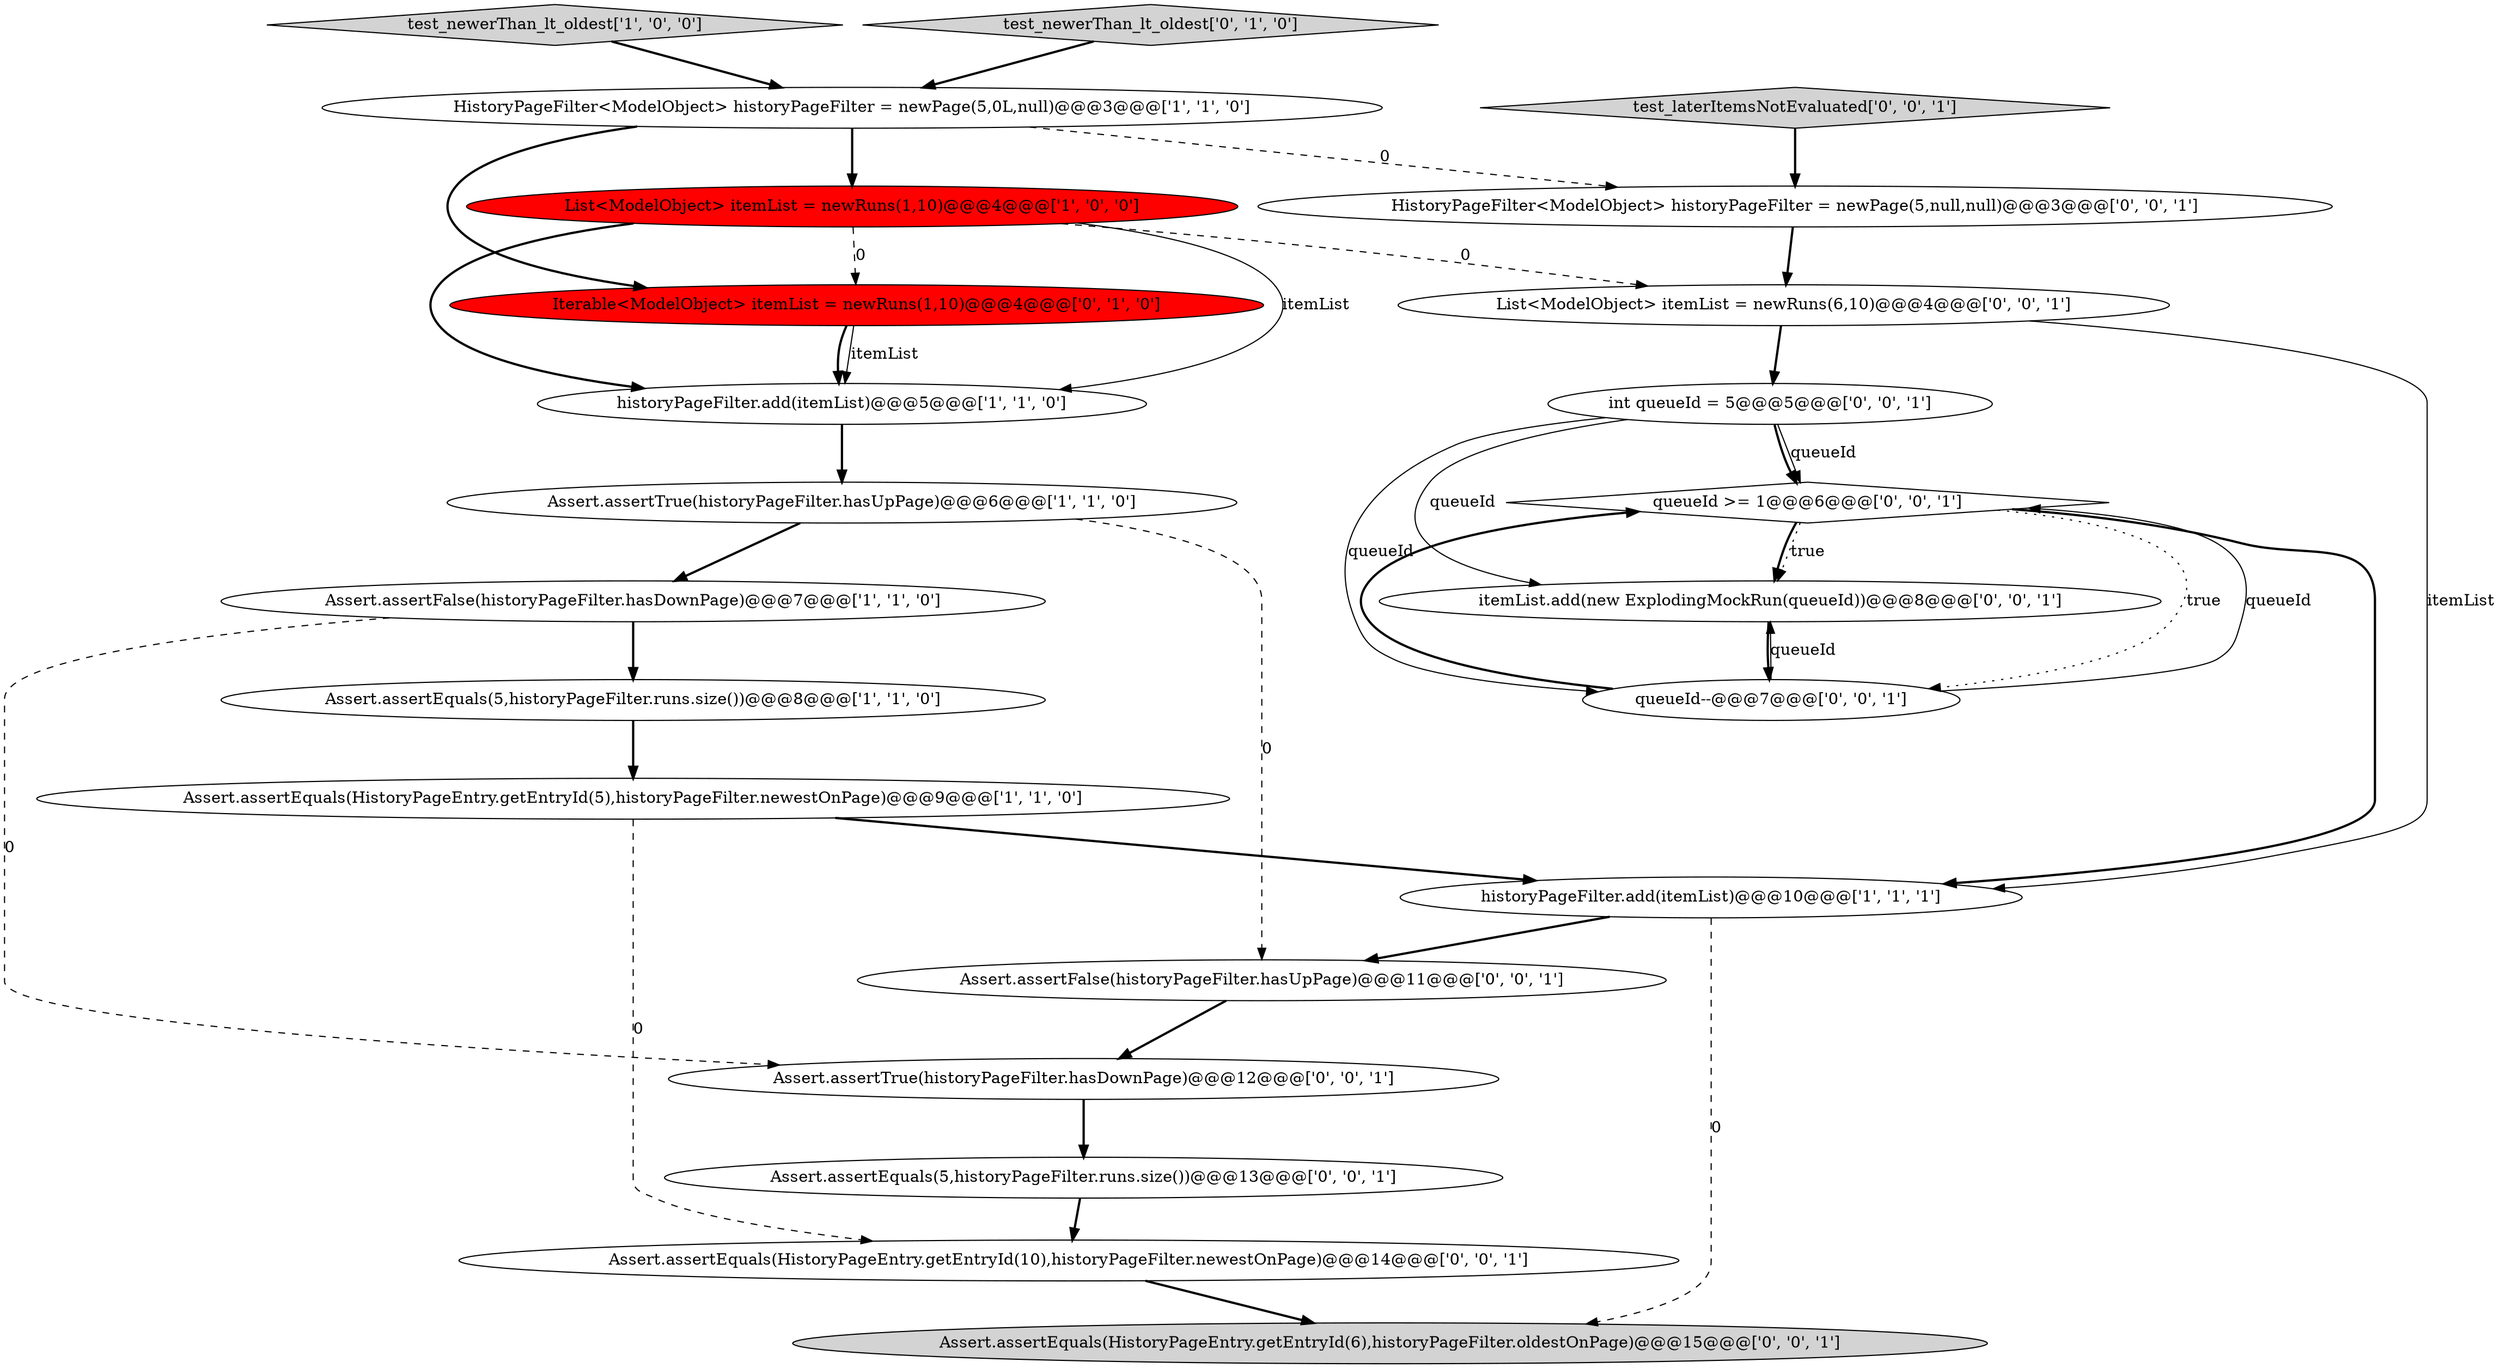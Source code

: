 digraph {
5 [style = filled, label = "test_newerThan_lt_oldest['1', '0', '0']", fillcolor = lightgray, shape = diamond image = "AAA0AAABBB1BBB"];
8 [style = filled, label = "List<ModelObject> itemList = newRuns(1,10)@@@4@@@['1', '0', '0']", fillcolor = red, shape = ellipse image = "AAA1AAABBB1BBB"];
18 [style = filled, label = "Assert.assertEquals(HistoryPageEntry.getEntryId(10),historyPageFilter.newestOnPage)@@@14@@@['0', '0', '1']", fillcolor = white, shape = ellipse image = "AAA0AAABBB3BBB"];
17 [style = filled, label = "Assert.assertFalse(historyPageFilter.hasUpPage)@@@11@@@['0', '0', '1']", fillcolor = white, shape = ellipse image = "AAA0AAABBB3BBB"];
6 [style = filled, label = "historyPageFilter.add(itemList)@@@5@@@['1', '1', '0']", fillcolor = white, shape = ellipse image = "AAA0AAABBB1BBB"];
19 [style = filled, label = "Assert.assertEquals(HistoryPageEntry.getEntryId(6),historyPageFilter.oldestOnPage)@@@15@@@['0', '0', '1']", fillcolor = lightgray, shape = ellipse image = "AAA0AAABBB3BBB"];
20 [style = filled, label = "Assert.assertTrue(historyPageFilter.hasDownPage)@@@12@@@['0', '0', '1']", fillcolor = white, shape = ellipse image = "AAA0AAABBB3BBB"];
10 [style = filled, label = "test_newerThan_lt_oldest['0', '1', '0']", fillcolor = lightgray, shape = diamond image = "AAA0AAABBB2BBB"];
7 [style = filled, label = "Assert.assertEquals(5,historyPageFilter.runs.size())@@@8@@@['1', '1', '0']", fillcolor = white, shape = ellipse image = "AAA0AAABBB1BBB"];
15 [style = filled, label = "HistoryPageFilter<ModelObject> historyPageFilter = newPage(5,null,null)@@@3@@@['0', '0', '1']", fillcolor = white, shape = ellipse image = "AAA0AAABBB3BBB"];
21 [style = filled, label = "queueId >= 1@@@6@@@['0', '0', '1']", fillcolor = white, shape = diamond image = "AAA0AAABBB3BBB"];
14 [style = filled, label = "itemList.add(new ExplodingMockRun(queueId))@@@8@@@['0', '0', '1']", fillcolor = white, shape = ellipse image = "AAA0AAABBB3BBB"];
3 [style = filled, label = "HistoryPageFilter<ModelObject> historyPageFilter = newPage(5,0L,null)@@@3@@@['1', '1', '0']", fillcolor = white, shape = ellipse image = "AAA0AAABBB1BBB"];
4 [style = filled, label = "Assert.assertEquals(HistoryPageEntry.getEntryId(5),historyPageFilter.newestOnPage)@@@9@@@['1', '1', '0']", fillcolor = white, shape = ellipse image = "AAA0AAABBB1BBB"];
12 [style = filled, label = "List<ModelObject> itemList = newRuns(6,10)@@@4@@@['0', '0', '1']", fillcolor = white, shape = ellipse image = "AAA0AAABBB3BBB"];
1 [style = filled, label = "historyPageFilter.add(itemList)@@@10@@@['1', '1', '1']", fillcolor = white, shape = ellipse image = "AAA0AAABBB1BBB"];
0 [style = filled, label = "Assert.assertFalse(historyPageFilter.hasDownPage)@@@7@@@['1', '1', '0']", fillcolor = white, shape = ellipse image = "AAA0AAABBB1BBB"];
9 [style = filled, label = "Iterable<ModelObject> itemList = newRuns(1,10)@@@4@@@['0', '1', '0']", fillcolor = red, shape = ellipse image = "AAA1AAABBB2BBB"];
11 [style = filled, label = "Assert.assertEquals(5,historyPageFilter.runs.size())@@@13@@@['0', '0', '1']", fillcolor = white, shape = ellipse image = "AAA0AAABBB3BBB"];
13 [style = filled, label = "int queueId = 5@@@5@@@['0', '0', '1']", fillcolor = white, shape = ellipse image = "AAA0AAABBB3BBB"];
22 [style = filled, label = "queueId--@@@7@@@['0', '0', '1']", fillcolor = white, shape = ellipse image = "AAA0AAABBB3BBB"];
2 [style = filled, label = "Assert.assertTrue(historyPageFilter.hasUpPage)@@@6@@@['1', '1', '0']", fillcolor = white, shape = ellipse image = "AAA0AAABBB1BBB"];
16 [style = filled, label = "test_laterItemsNotEvaluated['0', '0', '1']", fillcolor = lightgray, shape = diamond image = "AAA0AAABBB3BBB"];
5->3 [style = bold, label=""];
4->18 [style = dashed, label="0"];
16->15 [style = bold, label=""];
22->21 [style = solid, label="queueId"];
12->1 [style = solid, label="itemList"];
13->22 [style = solid, label="queueId"];
22->14 [style = solid, label="queueId"];
1->19 [style = dashed, label="0"];
14->22 [style = bold, label=""];
18->19 [style = bold, label=""];
22->21 [style = bold, label=""];
10->3 [style = bold, label=""];
21->22 [style = dotted, label="true"];
8->12 [style = dashed, label="0"];
8->6 [style = bold, label=""];
7->4 [style = bold, label=""];
20->11 [style = bold, label=""];
0->20 [style = dashed, label="0"];
2->17 [style = dashed, label="0"];
11->18 [style = bold, label=""];
1->17 [style = bold, label=""];
9->6 [style = bold, label=""];
0->7 [style = bold, label=""];
6->2 [style = bold, label=""];
13->21 [style = solid, label="queueId"];
3->9 [style = bold, label=""];
8->9 [style = dashed, label="0"];
12->13 [style = bold, label=""];
2->0 [style = bold, label=""];
3->8 [style = bold, label=""];
9->6 [style = solid, label="itemList"];
21->1 [style = bold, label=""];
21->14 [style = dotted, label="true"];
8->6 [style = solid, label="itemList"];
3->15 [style = dashed, label="0"];
17->20 [style = bold, label=""];
4->1 [style = bold, label=""];
15->12 [style = bold, label=""];
13->14 [style = solid, label="queueId"];
13->21 [style = bold, label=""];
21->14 [style = bold, label=""];
}
